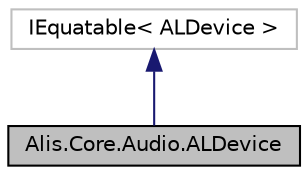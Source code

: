 digraph "Alis.Core.Audio.ALDevice"
{
 // LATEX_PDF_SIZE
  edge [fontname="Helvetica",fontsize="10",labelfontname="Helvetica",labelfontsize="10"];
  node [fontname="Helvetica",fontsize="10",shape=record];
  Node1 [label="Alis.Core.Audio.ALDevice",height=0.2,width=0.4,color="black", fillcolor="grey75", style="filled", fontcolor="black",tooltip="Opaque handle to an OpenAL device."];
  Node2 -> Node1 [dir="back",color="midnightblue",fontsize="10",style="solid",fontname="Helvetica"];
  Node2 [label="IEquatable\< ALDevice \>",height=0.2,width=0.4,color="grey75", fillcolor="white", style="filled",tooltip=" "];
}
